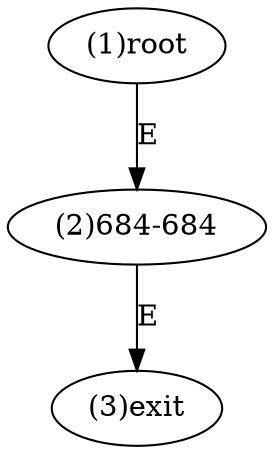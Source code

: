 digraph "" { 
1[ label="(1)root"];
2[ label="(2)684-684"];
3[ label="(3)exit"];
1->2[ label="E"];
2->3[ label="E"];
}